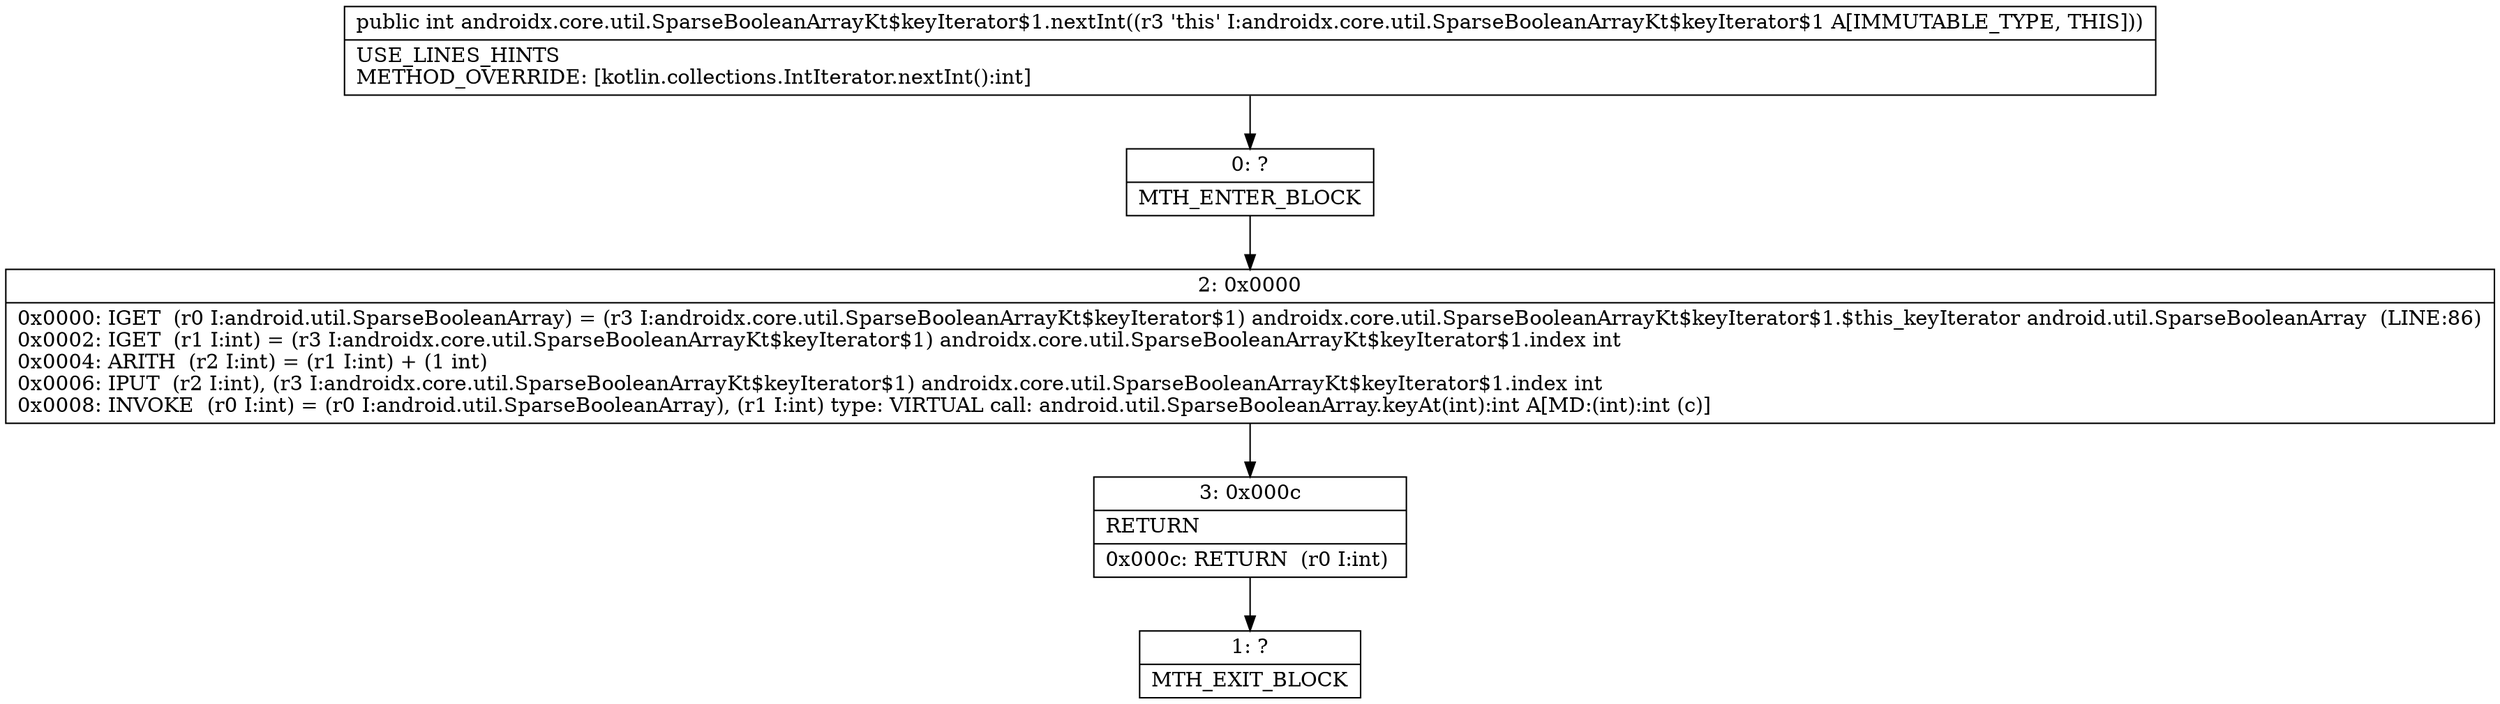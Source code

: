 digraph "CFG forandroidx.core.util.SparseBooleanArrayKt$keyIterator$1.nextInt()I" {
Node_0 [shape=record,label="{0\:\ ?|MTH_ENTER_BLOCK\l}"];
Node_2 [shape=record,label="{2\:\ 0x0000|0x0000: IGET  (r0 I:android.util.SparseBooleanArray) = (r3 I:androidx.core.util.SparseBooleanArrayKt$keyIterator$1) androidx.core.util.SparseBooleanArrayKt$keyIterator$1.$this_keyIterator android.util.SparseBooleanArray  (LINE:86)\l0x0002: IGET  (r1 I:int) = (r3 I:androidx.core.util.SparseBooleanArrayKt$keyIterator$1) androidx.core.util.SparseBooleanArrayKt$keyIterator$1.index int \l0x0004: ARITH  (r2 I:int) = (r1 I:int) + (1 int) \l0x0006: IPUT  (r2 I:int), (r3 I:androidx.core.util.SparseBooleanArrayKt$keyIterator$1) androidx.core.util.SparseBooleanArrayKt$keyIterator$1.index int \l0x0008: INVOKE  (r0 I:int) = (r0 I:android.util.SparseBooleanArray), (r1 I:int) type: VIRTUAL call: android.util.SparseBooleanArray.keyAt(int):int A[MD:(int):int (c)]\l}"];
Node_3 [shape=record,label="{3\:\ 0x000c|RETURN\l|0x000c: RETURN  (r0 I:int) \l}"];
Node_1 [shape=record,label="{1\:\ ?|MTH_EXIT_BLOCK\l}"];
MethodNode[shape=record,label="{public int androidx.core.util.SparseBooleanArrayKt$keyIterator$1.nextInt((r3 'this' I:androidx.core.util.SparseBooleanArrayKt$keyIterator$1 A[IMMUTABLE_TYPE, THIS]))  | USE_LINES_HINTS\lMETHOD_OVERRIDE: [kotlin.collections.IntIterator.nextInt():int]\l}"];
MethodNode -> Node_0;Node_0 -> Node_2;
Node_2 -> Node_3;
Node_3 -> Node_1;
}

